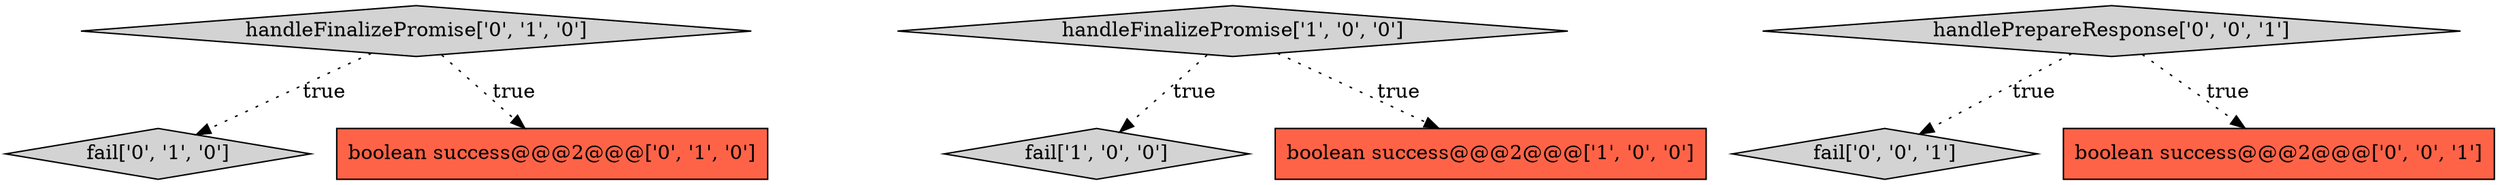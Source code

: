 digraph {
4 [style = filled, label = "fail['0', '1', '0']", fillcolor = lightgray, shape = diamond image = "AAA0AAABBB2BBB"];
1 [style = filled, label = "fail['1', '0', '0']", fillcolor = lightgray, shape = diamond image = "AAA0AAABBB1BBB"];
3 [style = filled, label = "handleFinalizePromise['0', '1', '0']", fillcolor = lightgray, shape = diamond image = "AAA0AAABBB2BBB"];
8 [style = filled, label = "fail['0', '0', '1']", fillcolor = lightgray, shape = diamond image = "AAA0AAABBB3BBB"];
5 [style = filled, label = "boolean success@@@2@@@['0', '1', '0']", fillcolor = tomato, shape = box image = "AAA0AAABBB2BBB"];
7 [style = filled, label = "boolean success@@@2@@@['0', '0', '1']", fillcolor = tomato, shape = box image = "AAA0AAABBB3BBB"];
2 [style = filled, label = "boolean success@@@2@@@['1', '0', '0']", fillcolor = tomato, shape = box image = "AAA0AAABBB1BBB"];
6 [style = filled, label = "handlePrepareResponse['0', '0', '1']", fillcolor = lightgray, shape = diamond image = "AAA0AAABBB3BBB"];
0 [style = filled, label = "handleFinalizePromise['1', '0', '0']", fillcolor = lightgray, shape = diamond image = "AAA0AAABBB1BBB"];
0->2 [style = dotted, label="true"];
6->8 [style = dotted, label="true"];
0->1 [style = dotted, label="true"];
3->4 [style = dotted, label="true"];
3->5 [style = dotted, label="true"];
6->7 [style = dotted, label="true"];
}
